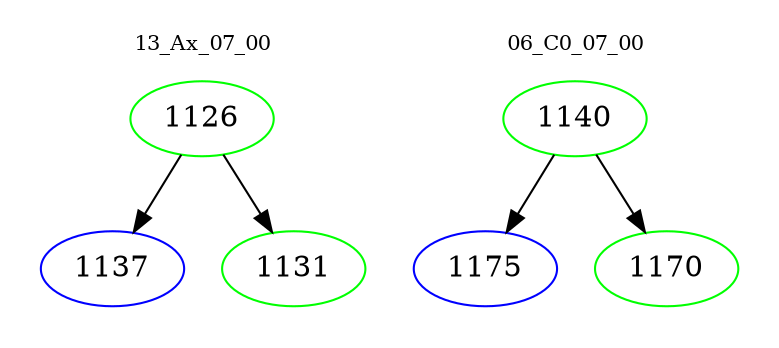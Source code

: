 digraph{
subgraph cluster_0 {
color = white
label = "13_Ax_07_00";
fontsize=10;
T0_1126 [label="1126", color="green"]
T0_1126 -> T0_1137 [color="black"]
T0_1137 [label="1137", color="blue"]
T0_1126 -> T0_1131 [color="black"]
T0_1131 [label="1131", color="green"]
}
subgraph cluster_1 {
color = white
label = "06_C0_07_00";
fontsize=10;
T1_1140 [label="1140", color="green"]
T1_1140 -> T1_1175 [color="black"]
T1_1175 [label="1175", color="blue"]
T1_1140 -> T1_1170 [color="black"]
T1_1170 [label="1170", color="green"]
}
}
